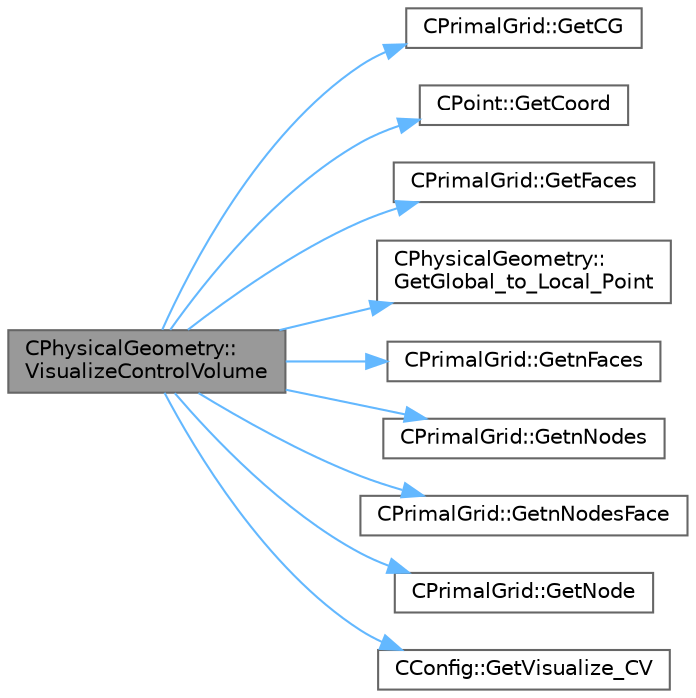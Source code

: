 digraph "CPhysicalGeometry::VisualizeControlVolume"
{
 // LATEX_PDF_SIZE
  bgcolor="transparent";
  edge [fontname=Helvetica,fontsize=10,labelfontname=Helvetica,labelfontsize=10];
  node [fontname=Helvetica,fontsize=10,shape=box,height=0.2,width=0.4];
  rankdir="LR";
  Node1 [id="Node000001",label="CPhysicalGeometry::\lVisualizeControlVolume",height=0.2,width=0.4,color="gray40", fillcolor="grey60", style="filled", fontcolor="black",tooltip="Visualize the structure of the control volume(s)."];
  Node1 -> Node2 [id="edge1_Node000001_Node000002",color="steelblue1",style="solid",tooltip=" "];
  Node2 [id="Node000002",label="CPrimalGrid::GetCG",height=0.2,width=0.4,color="grey40", fillcolor="white", style="filled",URL="$classCPrimalGrid.html#a37ea4f06b951a9d848d076ddc1ef83e1",tooltip="Get the center of gravity of an element (including edges)."];
  Node1 -> Node3 [id="edge2_Node000001_Node000003",color="steelblue1",style="solid",tooltip=" "];
  Node3 [id="Node000003",label="CPoint::GetCoord",height=0.2,width=0.4,color="grey40", fillcolor="white", style="filled",URL="$classCPoint.html#ab16c29dd03911529cd73bf467c313179",tooltip="Get the coordinates dor the control volume."];
  Node1 -> Node4 [id="edge3_Node000001_Node000004",color="steelblue1",style="solid",tooltip=" "];
  Node4 [id="Node000004",label="CPrimalGrid::GetFaces",height=0.2,width=0.4,color="grey40", fillcolor="white", style="filled",URL="$classCPrimalGrid.html#a968851a20d3813133cf13537ef7711d1",tooltip="Get nodes contained in a face."];
  Node1 -> Node5 [id="edge4_Node000001_Node000005",color="steelblue1",style="solid",tooltip=" "];
  Node5 [id="Node000005",label="CPhysicalGeometry::\lGetGlobal_to_Local_Point",height=0.2,width=0.4,color="grey40", fillcolor="white", style="filled",URL="$classCPhysicalGeometry.html#aad57a2b9aa82e6133ccfddb3647cfa71",tooltip="Get the local index that correspond with the global numbering index."];
  Node1 -> Node6 [id="edge5_Node000001_Node000006",color="steelblue1",style="solid",tooltip=" "];
  Node6 [id="Node000006",label="CPrimalGrid::GetnFaces",height=0.2,width=0.4,color="grey40", fillcolor="white", style="filled",URL="$classCPrimalGrid.html#a97b8d237861fce6067367e3c06318c20",tooltip="Get number of faces of the element."];
  Node1 -> Node7 [id="edge6_Node000001_Node000007",color="steelblue1",style="solid",tooltip=" "];
  Node7 [id="Node000007",label="CPrimalGrid::GetnNodes",height=0.2,width=0.4,color="grey40", fillcolor="white", style="filled",URL="$classCPrimalGrid.html#ad07e4929bb7093fd08f1314a57739cce",tooltip="Get number of nodes of the element."];
  Node1 -> Node8 [id="edge7_Node000001_Node000008",color="steelblue1",style="solid",tooltip=" "];
  Node8 [id="Node000008",label="CPrimalGrid::GetnNodesFace",height=0.2,width=0.4,color="grey40", fillcolor="white", style="filled",URL="$classCPrimalGrid.html#afed544f838cb2c35964b343f0002ad6a",tooltip="Get number of nodes of a face of the element."];
  Node1 -> Node9 [id="edge8_Node000001_Node000009",color="steelblue1",style="solid",tooltip=" "];
  Node9 [id="Node000009",label="CPrimalGrid::GetNode",height=0.2,width=0.4,color="grey40", fillcolor="white", style="filled",URL="$classCPrimalGrid.html#a6353b89f5a8a3948cd475da6152bf077",tooltip="Get the nodes shared by the primal grid element."];
  Node1 -> Node10 [id="edge9_Node000001_Node000010",color="steelblue1",style="solid",tooltip=" "];
  Node10 [id="Node000010",label="CConfig::GetVisualize_CV",height=0.2,width=0.4,color="grey40", fillcolor="white", style="filled",URL="$classCConfig.html#ae6fdcff5b893e65af7abb025168afb26",tooltip="Get the node number of the CV to visualize."];
}
